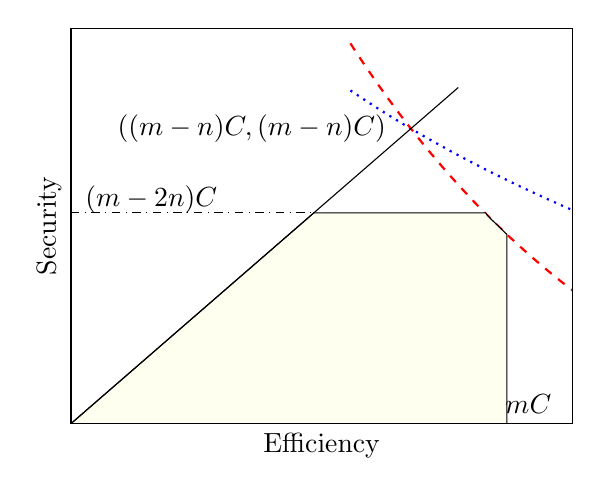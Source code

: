 % This file was created by matlab2tikz.
%
%The latest updates can be retrieved from
%  http://www.mathworks.com/matlabcentral/fileexchange/22022-matlab2tikz-matlab2tikz
%where you can also make suggestions and rate matlab2tikz.
%
\definecolor{mycolor1}{rgb}{1,1,0.94}%
%
\begin{tikzpicture}

\begin{axis}[%
width=2.506in,
height=1.977in,
at={(0.758in,0.481in)},
scale only axis,
area style,
%stack plots=y,
separate axis lines,
every outer x axis line/.append style={black},
every x tick label/.append style={font=\color{black}},
every x tick/.append style={black},
xmin=0,
xmax=3.3,
xlabel={Efficiency},
every outer y axis line/.append style={black},
every y tick label/.append style={font=\color{black}},
every y tick/.append style={black},
ymin=0,
ymax=3,
ylabel={Security},
ticks=none,
axis background/.style={fill=white},
legend style={legend cell align=left, align=left, draw=black}
]
\addplot [dotted,color=blue, thick]
  table[row sep=crcr]{%
1.84	2.528\\
1.85	2.52\\
1.86	2.513\\
1.87	2.505\\
1.88	2.497\\
1.89	2.49\\
1.9	2.482\\
1.91	2.474\\
1.92	2.467\\
1.93	2.459\\
1.94	2.452\\
1.95	2.444\\
1.96	2.437\\
1.97	2.429\\
1.98	2.422\\
1.99	2.414\\
2	2.407\\
2.01	2.399\\
2.02	2.392\\
2.03	2.385\\
2.04	2.378\\
2.05	2.37\\
2.06	2.363\\
2.07	2.356\\
2.08	2.349\\
2.09	2.342\\
2.1	2.334\\
2.11	2.327\\
2.12	2.32\\
2.13	2.313\\
2.14	2.306\\
2.15	2.299\\
2.16	2.292\\
2.17	2.285\\
2.18	2.278\\
2.19	2.271\\
2.2	2.264\\
2.21	2.257\\
2.22	2.251\\
2.23	2.244\\
2.24	2.237\\
2.25	2.23\\
2.26	2.223\\
2.27	2.217\\
2.28	2.21\\
2.29	2.203\\
2.3	2.197\\
2.31	2.19\\
2.32	2.183\\
2.33	2.177\\
2.34	2.17\\
2.35	2.164\\
2.36	2.157\\
2.37	2.151\\
2.38	2.144\\
2.39	2.138\\
2.4	2.131\\
2.41	2.125\\
2.42	2.118\\
2.43	2.112\\
2.44	2.105\\
2.45	2.099\\
2.46	2.093\\
2.47	2.086\\
2.48	2.08\\
2.49	2.074\\
2.5	2.067\\
2.51	2.061\\
2.52	2.055\\
2.53	2.049\\
2.54	2.043\\
2.55	2.036\\
2.56	2.03\\
2.57	2.024\\
2.58	2.018\\
2.59	2.012\\
2.6	2.006\\
2.61	2.0\\
2.62	1.994\\
2.63	1.988\\
2.64	1.982\\
2.65	1.976\\
2.66	1.97\\
2.67	1.964\\
2.68	1.958\\
2.69	1.952\\
2.7	1.946\\
2.71	1.94\\
2.72	1.934\\
2.73	1.928\\
2.74	1.923\\
2.75	1.917\\
2.76	1.911\\
2.77	1.905\\
2.78	1.899\\
2.79	1.894\\
2.8	1.888\\
2.81	1.882\\
2.82	1.876\\
2.83	1.871\\
2.84	1.865\\
2.85	1.86\\
2.86	1.854\\
2.87	1.848\\
2.88	1.843\\
2.89	1.837\\
2.9	1.831\\
2.91	1.826\\
2.92	1.82\\
2.93	1.815\\
2.94	1.809\\
2.95	1.804\\
2.96	1.798\\
2.97	1.793\\
2.98	1.787\\
2.99	1.782\\
3	1.777\\
3.01	1.771\\
3.02	1.766\\
3.03	1.76\\
3.04	1.755\\
3.05	1.75\\
3.06	1.744\\
3.07	1.739\\
3.08	1.734\\
3.09	1.729\\
3.1	1.723\\
3.11	1.718\\
3.12	1.713\\
3.13	1.708\\
3.14	1.702\\
3.15	1.697\\
3.16	1.692\\
3.17	1.687\\
3.18	1.682\\
3.19	1.677\\
3.2	1.671\\
3.21	1.666\\
3.22	1.661\\
3.23	1.656\\
3.24	1.651\\
3.25	1.646\\
3.26	1.641\\
3.27	1.636\\
3.28	1.631\\
3.29	1.626\\
3.3	1.621\\
3.31	1.616\\
3.32	1.611\\
3.33	1.606\\
3.34	1.601\\
3.35	1.596\\
};
%\addlegendentry{{\footnotesize$(m-n)I_1(I_0^{-1}(z/(m-n)))$}}

\addplot [dashed, thick, color=red]
  table[row sep=crcr]{%
1.84	2.885\\
1.85	2.867\\
1.86	2.849\\
1.87	2.831\\
1.88	2.814\\
1.89	2.796\\
1.9	2.779\\
1.91	2.762\\
1.92	2.744\\
1.93	2.727\\
1.94	2.71\\
1.95	2.693\\
1.96	2.676\\
1.97	2.66\\
1.98	2.643\\
1.99	2.626\\
2	2.61\\
2.01	2.593\\
2.02	2.577\\
2.03	2.56\\
2.04	2.544\\
2.05	2.528\\
2.06	2.512\\
2.07	2.496\\
2.08	2.48\\
2.09	2.464\\
2.1	2.448\\
2.11	2.433\\
2.12	2.417\\
2.13	2.402\\
2.14	2.386\\
2.15	2.371\\
2.16	2.355\\
2.17	2.34\\
2.18	2.325\\
2.19	2.31\\
2.2	2.295\\
2.21	2.28\\
2.22	2.265\\
2.23	2.25\\
2.24	2.236\\
2.25	2.221\\
2.26	2.206\\
2.27	2.192\\
2.28	2.177\\
2.29	2.163\\
2.3	2.149\\
2.31	2.134\\
2.32	2.12\\
2.33	2.106\\
2.34	2.092\\
2.35	2.078\\
2.36	2.064\\
2.37	2.05\\
2.38	2.037\\
2.39	2.023\\
2.4	2.009\\
2.41	1.996\\
2.42	1.982\\
2.43	1.969\\
2.44	1.955\\
2.45	1.942\\
2.46	1.929\\
2.47	1.916\\
2.48	1.902\\
2.49	1.889\\
2.5	1.876\\
2.51	1.863\\
2.52	1.851\\
2.53	1.838\\
2.54	1.825\\
2.55	1.812\\
2.56	1.8\\
2.57	1.787\\
2.58	1.774\\
2.59	1.762\\
2.6	1.75\\
2.61	1.737\\
2.62	1.725\\
2.63	1.713\\
2.64	1.701\\
2.65	1.688\\
2.66	1.676\\
2.67	1.664\\
2.68	1.652\\
2.69	1.64\\
2.7	1.629\\
2.71	1.617\\
2.72	1.605\\
2.73	1.593\\
2.74	1.582\\
2.75	1.57\\
2.76	1.559\\
2.77	1.547\\
2.78	1.536\\
2.79	1.525\\
2.8	1.513\\
2.81	1.502\\
2.82	1.491\\
2.83	1.48\\
2.84	1.469\\
2.85	1.458\\
2.86	1.447\\
2.87	1.436\\
2.88	1.425\\
2.89	1.414\\
2.9	1.403\\
2.91	1.393\\
2.92	1.382\\
2.93	1.371\\
2.94	1.361\\
2.95	1.35\\
2.96	1.34\\
2.97	1.33\\
2.98	1.319\\
2.99	1.309\\
3	1.299\\
3.01	1.288\\
3.02	1.278\\
3.03	1.268\\
3.04	1.258\\
3.05	1.248\\
3.06	1.238\\
3.07	1.228\\
3.08	1.218\\
3.09	1.209\\
3.1	1.199\\
3.11	1.189\\
3.12	1.179\\
3.13	1.17\\
3.14	1.16\\
3.15	1.151\\
3.16	1.141\\
3.17	1.132\\
3.18	1.122\\
3.19	1.113\\
3.2	1.104\\
3.21	1.095\\
3.22	1.085\\
3.23	1.076\\
3.24	1.067\\
3.25	1.058\\
3.26	1.049\\
3.27	1.04\\
3.28	1.031\\
3.29	1.022\\
3.3	1.013\\
3.31	1.005\\
3.32	0.996\\
3.33	0.987\\
3.34	0.979\\
3.35	0.97\\
};
%\addlegendentry{{\footnotesize$(m-n)I_0(I_1^{-1}(z/(m-n)))$}}

\addplot[fill=mycolor1, draw=black, forget plot] table[row sep=crcr]{%
0	0\\
0.01	0.01\\
0.02	0.02\\
0.03	0.03\\
0.04	0.04\\
0.05	0.05\\
0.06	0.06\\
0.07	0.07\\
0.08	0.08\\
0.09	0.09\\
0.1	0.1\\
0.11	0.11\\
0.12	0.12\\
0.13	0.13\\
0.14	0.14\\
0.15	0.15\\
0.16	0.16\\
0.17	0.17\\
0.18	0.18\\
0.19	0.19\\
0.2	0.2\\
0.21	0.21\\
0.22	0.22\\
0.23	0.23\\
0.24	0.24\\
0.25	0.25\\
0.26	0.26\\
0.27	0.27\\
0.28	0.28\\
0.29	0.29\\
0.3	0.3\\
0.31	0.31\\
0.32	0.32\\
0.33	0.33\\
0.34	0.34\\
0.35	0.35\\
0.36	0.36\\
0.37	0.37\\
0.38	0.38\\
0.39	0.39\\
0.4	0.4\\
0.41	0.41\\
0.42	0.42\\
0.43	0.43\\
0.44	0.44\\
0.45	0.45\\
0.46	0.46\\
0.47	0.47\\
0.48	0.48\\
0.49	0.49\\
0.5	0.5\\
0.51	0.51\\
0.52	0.52\\
0.53	0.53\\
0.54	0.54\\
0.55	0.55\\
0.56	0.56\\
0.57	0.57\\
0.58	0.58\\
0.59	0.59\\
0.6	0.6\\
0.61	0.61\\
0.62	0.62\\
0.63	0.63\\
0.64	0.64\\
0.65	0.65\\
0.66	0.66\\
0.67	0.67\\
0.68	0.68\\
0.69	0.69\\
0.7	0.7\\
0.71	0.71\\
0.72	0.72\\
0.73	0.73\\
0.74	0.74\\
0.75	0.75\\
0.76	0.76\\
0.77	0.77\\
0.78	0.78\\
0.79	0.79\\
0.8	0.8\\
0.81	0.81\\
0.82	0.82\\
0.83	0.83\\
0.84	0.84\\
0.85	0.85\\
0.86	0.86\\
0.87	0.87\\
0.88	0.88\\
0.89	0.89\\
0.9	0.9\\
0.91	0.91\\
0.92	0.92\\
0.93	0.93\\
0.94	0.94\\
0.95	0.95\\
0.96	0.96\\
0.97	0.97\\
0.98	0.98\\
0.99	0.99\\
1	1\\
1.01	1.01\\
1.02	1.02\\
1.03	1.03\\
1.04	1.04\\
1.05	1.05\\
1.06	1.06\\
1.07	1.07\\
1.08	1.08\\
1.09	1.09\\
1.1	1.1\\
1.11	1.11\\
1.12	1.12\\
1.13	1.13\\
1.14	1.14\\
1.15	1.15\\
1.16	1.16\\
1.17	1.17\\
1.18	1.18\\
1.19	1.19\\
1.2	1.2\\
1.21	1.21\\
1.22	1.22\\
1.23	1.23\\
1.24	1.24\\
1.25	1.25\\
1.26	1.26\\
1.27	1.27\\
1.28	1.28\\
1.29	1.29\\
1.3	1.3\\
1.31	1.31\\
1.32	1.32\\
1.33	1.33\\
1.34	1.34\\
1.35	1.35\\
1.36	1.36\\
1.37	1.37\\
1.38	1.38\\
1.39	1.39\\
1.4	1.4\\
1.41	1.41\\
1.42	1.42\\
1.43	1.43\\
1.44	1.44\\
1.45	1.45\\
1.46	1.46\\
1.47	1.47\\
1.48	1.48\\
1.49	1.49\\
1.5	1.5\\
1.51	1.51\\
1.52	1.52\\
1.53	1.53\\
1.54	1.54\\
1.55	1.55\\
1.56	1.56\\
1.57	1.57\\
1.58	1.58\\
1.59	1.59\\
1.6	1.599\\
1.61	1.599\\
1.62	1.599\\
1.63	1.599\\
1.64	1.599\\
1.65	1.599\\
1.66	1.599\\
1.67	1.599\\
1.68	1.599\\
1.69	1.599\\
1.7	1.599\\
1.71	1.599\\
1.72	1.599\\
1.73	1.599\\
1.74	1.599\\
1.75	1.599\\
1.76	1.599\\
1.77	1.599\\
1.78	1.599\\
1.79	1.599\\
1.8	1.599\\
1.81	1.599\\
1.82	1.599\\
1.83	1.599\\
1.84	1.599\\
1.85	1.599\\
1.86	1.599\\
1.87	1.599\\
1.88	1.599\\
1.89	1.599\\
1.9	1.599\\
1.91	1.599\\
1.92	1.599\\
1.93	1.599\\
1.94	1.599\\
1.95	1.599\\
1.96	1.599\\
1.97	1.599\\
1.98	1.599\\
1.99	1.599\\
2	1.599\\
2.01	1.599\\
2.02	1.599\\
2.03	1.599\\
2.04	1.599\\
2.05	1.599\\
2.06	1.599\\
2.07	1.599\\
2.08	1.599\\
2.09	1.599\\
2.1	1.599\\
2.11	1.599\\
2.12	1.599\\
2.13	1.599\\
2.14	1.599\\
2.15	1.599\\
2.16	1.599\\
2.17	1.599\\
2.18	1.599\\
2.19	1.599\\
2.2	1.599\\
2.21	1.599\\
2.22	1.599\\
2.23	1.599\\
2.24	1.599\\
2.25	1.599\\
2.26	1.599\\
2.27	1.599\\
2.28	1.599\\
2.29	1.599\\
2.3	1.599\\
2.31	1.599\\
2.32	1.599\\
2.33	1.599\\
2.34	1.599\\
2.35	1.599\\
2.36	1.599\\
2.37	1.599\\
2.38	1.599\\
2.39	1.599\\
2.4	1.599\\
2.41	1.599\\
2.42	1.599\\
2.43	1.599\\
2.44	1.599\\
2.45	1.599\\
2.46	1.599\\
2.47	1.599\\
2.48	1.599\\
2.49	1.599\\
2.5	1.599\\
2.51	1.599\\
2.52	1.599\\
2.53	1.599\\
2.54	1.599\\
2.55	1.599\\
2.56	1.599\\
2.57	1.599\\
2.58	1.599\\
2.59	1.599\\
2.6	1.599\\
2.61	1.599\\
2.62	1.599\\
2.63	1.599\\
2.64	1.599\\
2.65	1.599\\
2.66	1.599\\
2.67	1.599\\
2.68	1.599\\
2.69	1.599\\
2.7	1.599\\
2.71	1.599\\
2.72	1.599\\
2.73	1.599\\
2.74	1.582\\
2.75	1.57\\
2.76	1.559\\
2.77	1.547\\
2.78	1.536\\
2.79	1.525\\
2.8	1.513\\
2.81	1.502\\
2.82	1.491\\
2.83	1.48\\
2.84	1.469\\
2.85	1.458\\
2.86	1.447\\
2.87	1.436\\
}
\closedcycle;
\addplot [color=black, forget plot]
  table[row sep=crcr]{%
0	0\\
2.55	2.55\\
};
\node[left, align=right]
at (axis cs:2.138,2.238) {$((m-n)C,(m-n)C)$};
\addplot [color=black, dashdotted, forget plot]
  table[row sep=crcr]{%
0	1.599\\
1.59	1.599\\
};
\node[right, align=left]
at (axis cs:0.03,1.699) {$(m-2n)C$};
%\node[below right, align=left]
%at (axis cs:2.778,0) {mC};
\node[right, align=left]
at (axis cs:2.795,0.15) {$mC$};
%\node[left, align=left]
%at (axis cs:0,0.3) {$0$};
\end{axis}
\end{tikzpicture}%
